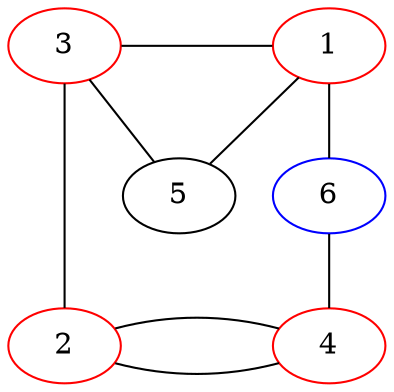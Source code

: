 graph {
  3 -- 1;
  1 -- 6 [weight=4];
  1 -- 5;
  3 -- 2 [weight=3];
  2 -- 4 [minlen=2];
  2 -- 4;
  5 -- 3;
  6 -- 4 [weight=3];

  {
    rank="same";
    3;
    1;

  }


  {
    rank="max";
    2;
    4;

  }

  1 [color="red"];
  2 [color="red"];
  3 [color="red"];
  4 [color="red"];
  6 [color="blue"];

}
